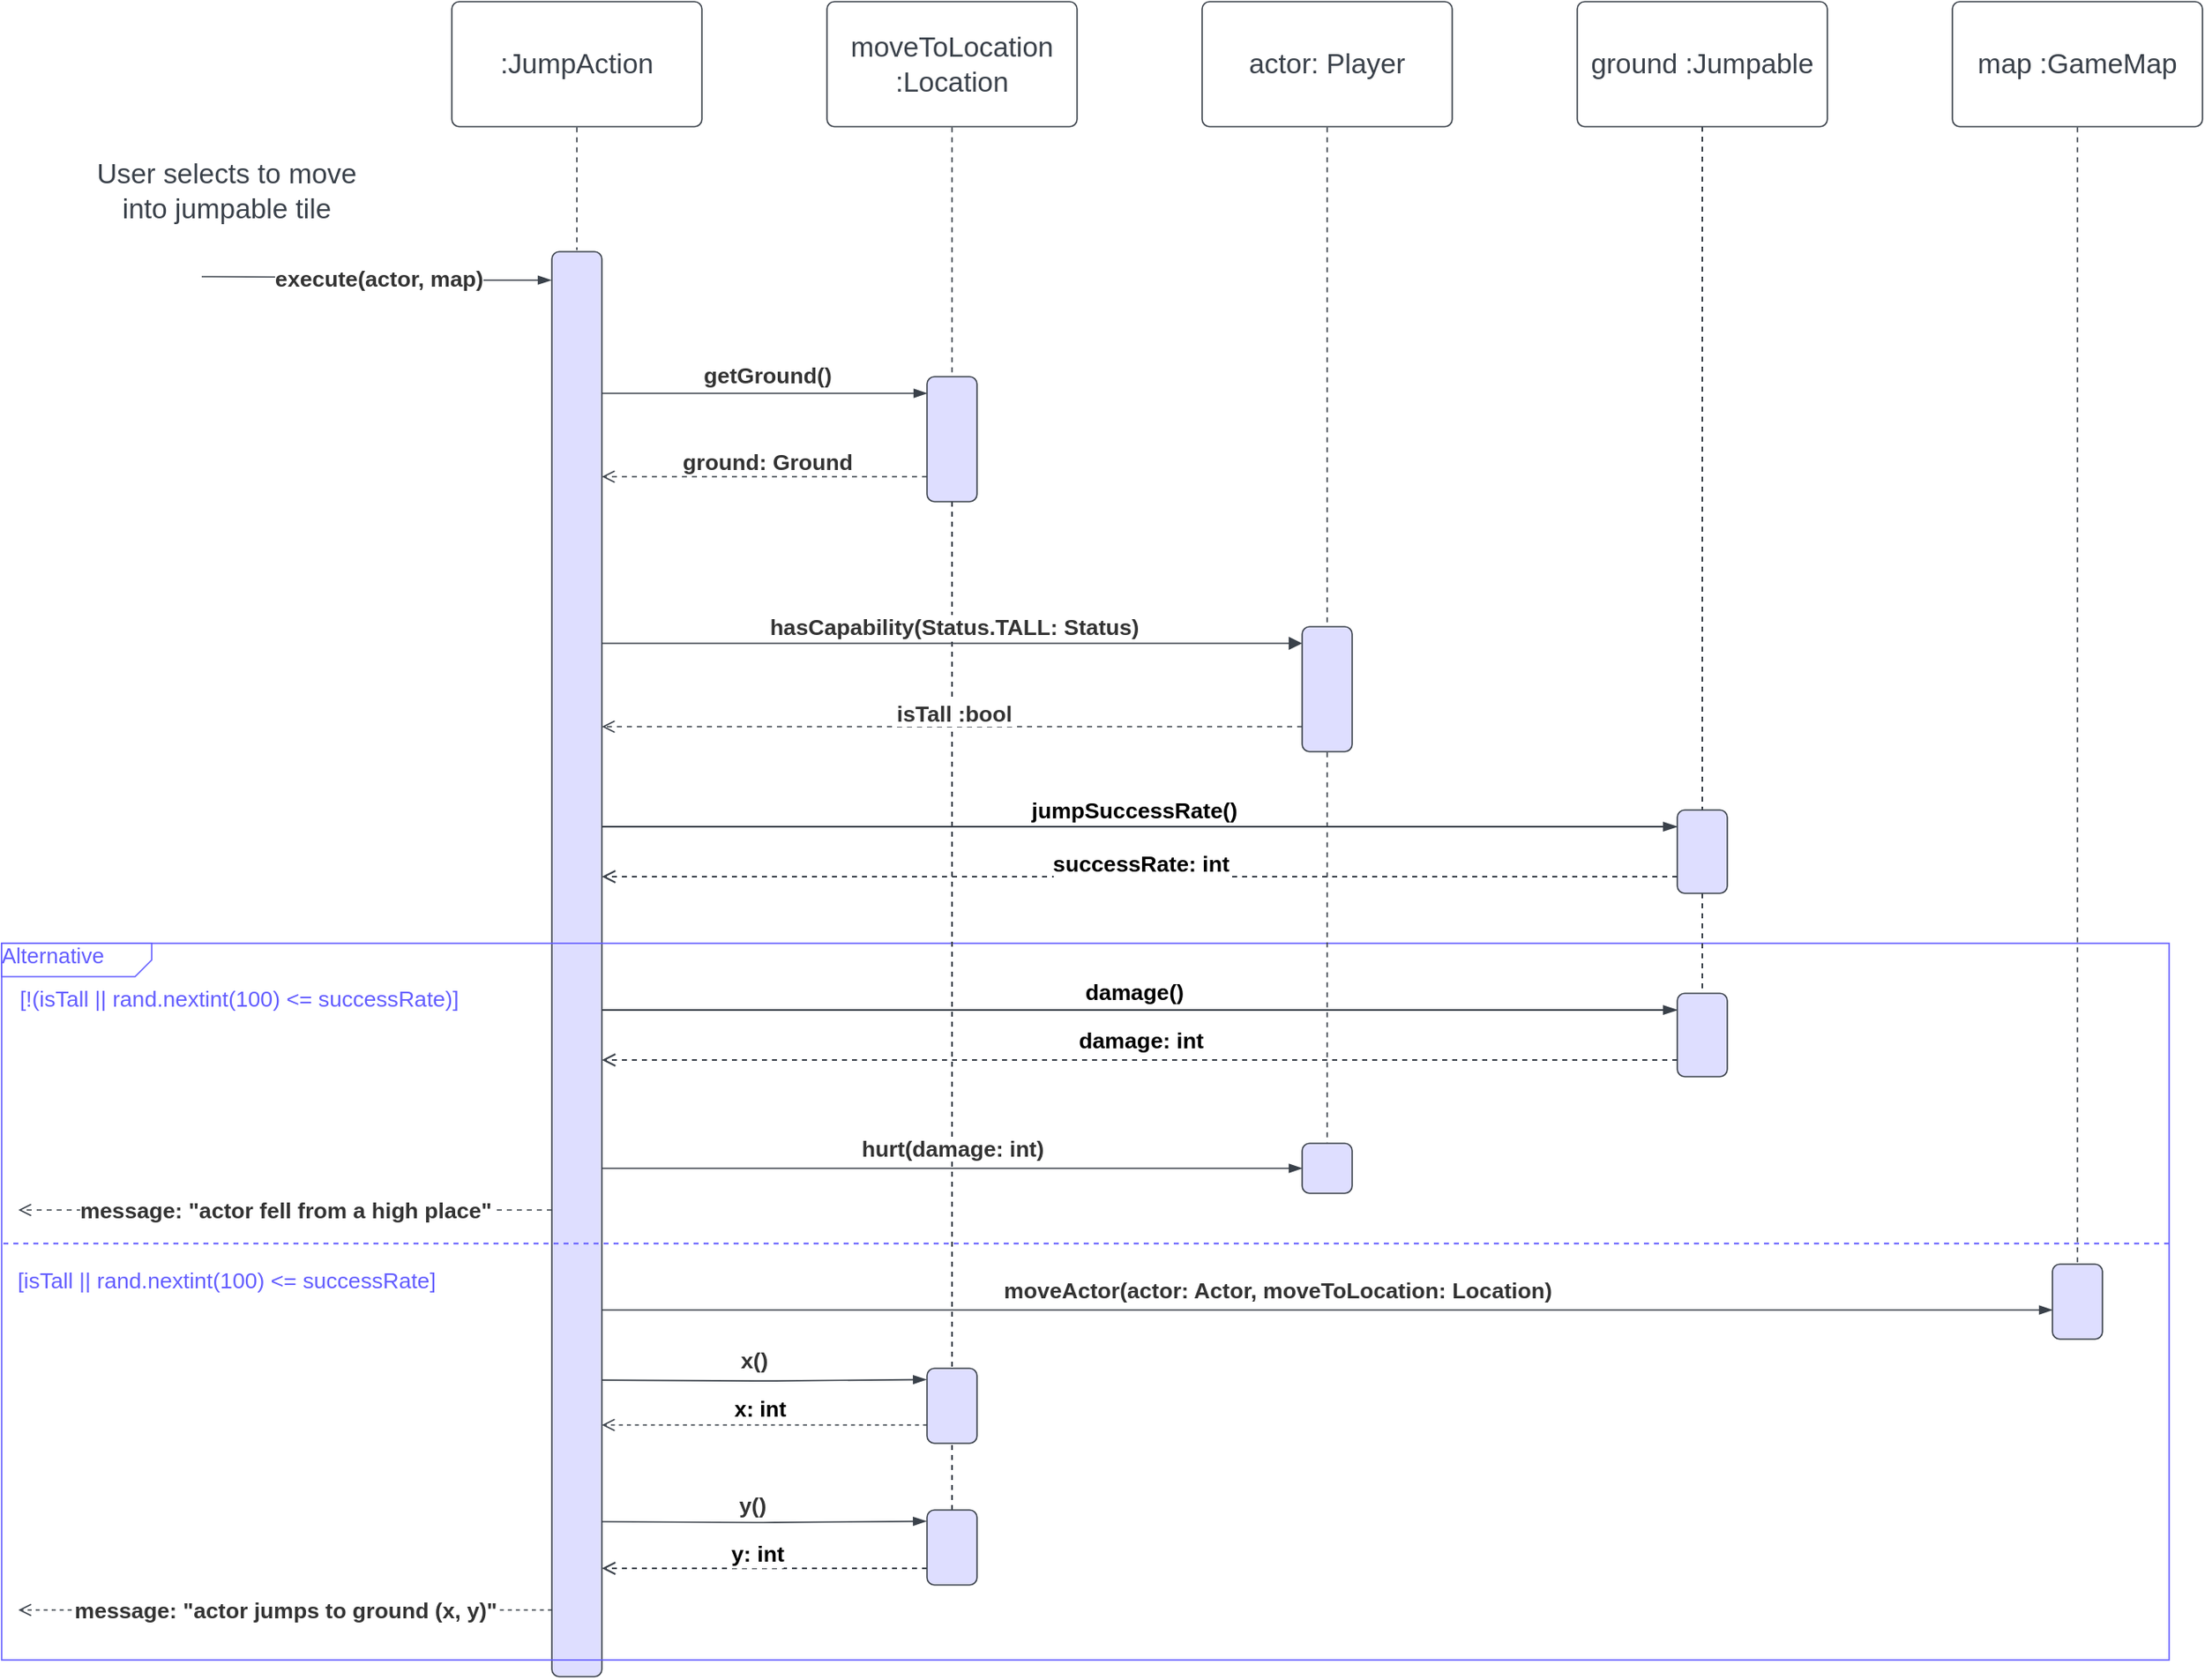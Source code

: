 <mxfile version="17.2.4" type="device" pages="2"><diagram id="eCuwdQZWgBB47jm1Pal0" name="JumpAction.execute()"><mxGraphModel dx="868" dy="545" grid="0" gridSize="10" guides="0" tooltips="1" connect="1" arrows="1" fold="1" page="1" pageScale="1" pageWidth="850" pageHeight="1100" math="0" shadow="0"><root><mxCell id="0"/><mxCell id="1" parent="0"/><UserObject label="" lucidchartObjectId="tww7Gz8WqW2r" id="OYLOkh2zyU5c3hfSyLxo-2"><mxCell style="html=1;overflow=block;blockSpacing=1;whiteSpace=wrap;fontSize=13;spacing=3.8;strokeColor=#3a414a;strokeOpacity=100;fillOpacity=100;rounded=1;absoluteArcSize=1;arcSize=9;fillColor=#dedeff;strokeWidth=0.8;" parent="1" vertex="1"><mxGeometry x="360" y="225" width="30" height="855" as="geometry"/></mxCell></UserObject><mxCell id="OYLOkh2zyU5c3hfSyLxo-22" value="&lt;font color=&quot;#635dff&quot;&gt;Alternative&lt;/font&gt;" style="html=1;blockSpacing=1;whiteSpace=wrap;shape=mxgraph.sysml.package2;xSize=90;overflow=fill;fontSize=13;spacing=0;strokeColor=#635dff;strokeOpacity=100;rounded=1;absoluteArcSize=1;arcSize=9;strokeWidth=0.8;container=1;pointerEvents=0;collapsible=0;recursiveResize=0;align=left;" parent="1" vertex="1"><mxGeometry x="30" y="640" width="1300" height="430" as="geometry"/></mxCell><UserObject label="[!(isTall || rand.nextint(100) &amp;lt;= successRate)]" lucidchartObjectId="kMK7q1nBMfJf" id="OYLOkh2zyU5c3hfSyLxo-23"><mxCell style="html=1;overflow=block;blockSpacing=1;whiteSpace=wrap;fontSize=13.3;fontColor=#635DFF;spacing=3.8;strokeOpacity=0;fillOpacity=0;rounded=1;absoluteArcSize=1;arcSize=9;fillColor=#ffffff;strokeWidth=0.8;" parent="OYLOkh2zyU5c3hfSyLxo-22" vertex="1"><mxGeometry y="21" width="285" height="24" as="geometry"/></mxCell></UserObject><UserObject label="" lucidchartObjectId="kMK7yO0s.JOC" id="OYLOkh2zyU5c3hfSyLxo-24"><mxCell style="html=1;jettySize=18;whiteSpace=wrap;fontSize=13;strokeColor=#3a414a;strokeOpacity=100;dashed=1;fixDash=1;strokeWidth=0.8;rounded=1;arcSize=12;edgeStyle=orthogonalEdgeStyle;startArrow=none;endArrow=open;" parent="OYLOkh2zyU5c3hfSyLxo-22" source="OYLOkh2zyU5c3hfSyLxo-2" edge="1"><mxGeometry width="100" height="100" relative="1" as="geometry"><Array as="points"><mxPoint x="10" y="160"/></Array><mxPoint x="330" y="110" as="sourcePoint"/><mxPoint x="10" y="160" as="targetPoint"/></mxGeometry></mxCell></UserObject><mxCell id="OYLOkh2zyU5c3hfSyLxo-25" value="message: &quot;actor fell from a high place&quot;" style="text;html=1;resizable=0;labelBackgroundColor=default;align=center;verticalAlign=middle;fontStyle=1;fontColor=#333333;fontSize=13.3;" parent="OYLOkh2zyU5c3hfSyLxo-24" vertex="1"><mxGeometry relative="1" as="geometry"><mxPoint as="offset"/></mxGeometry></mxCell><UserObject label="[isTall || rand.nextint(100) &amp;lt;= successRate]" lucidchartObjectId="kMK7q1nBMfJf" id="OYLOkh2zyU5c3hfSyLxo-56"><mxCell style="html=1;overflow=block;blockSpacing=1;whiteSpace=wrap;fontSize=13.3;fontColor=#635DFF;spacing=3.8;strokeOpacity=0;fillOpacity=0;rounded=1;absoluteArcSize=1;arcSize=9;fillColor=#ffffff;strokeWidth=0.8;" parent="OYLOkh2zyU5c3hfSyLxo-22" vertex="1"><mxGeometry y="190" width="270" height="24" as="geometry"/></mxCell></UserObject><UserObject label="" lucidchartObjectId="t5K7MSoaKPUH" id="OYLOkh2zyU5c3hfSyLxo-29"><mxCell style="html=1;overflow=block;blockSpacing=1;whiteSpace=wrap;fontSize=13;spacing=3.8;strokeColor=#3a414a;strokeOpacity=100;fillOpacity=100;rounded=1;absoluteArcSize=1;arcSize=9;fillColor=#dedeff;strokeWidth=0.8;" parent="OYLOkh2zyU5c3hfSyLxo-22" vertex="1"><mxGeometry x="780" y="120" width="30" height="30" as="geometry"/></mxCell></UserObject><mxCell id="OYLOkh2zyU5c3hfSyLxo-65" style="edgeStyle=orthogonalEdgeStyle;rounded=0;orthogonalLoop=1;jettySize=auto;html=1;endArrow=blockThin;endFill=1;strokeColor=#3A414A;" parent="OYLOkh2zyU5c3hfSyLxo-22" target="OYLOkh2zyU5c3hfSyLxo-68" edge="1"><mxGeometry relative="1" as="geometry"><mxPoint x="360" y="40" as="sourcePoint"/><mxPoint x="920" y="60" as="targetPoint"/><Array as="points"><mxPoint x="840" y="40"/><mxPoint x="840" y="40"/></Array></mxGeometry></mxCell><mxCell id="OYLOkh2zyU5c3hfSyLxo-66" value="damage()" style="edgeLabel;html=1;align=center;verticalAlign=middle;resizable=0;points=[];fontSize=13.3;fontStyle=1" parent="OYLOkh2zyU5c3hfSyLxo-65" vertex="1" connectable="0"><mxGeometry x="-0.076" y="1" relative="1" as="geometry"><mxPoint x="21" y="-10" as="offset"/></mxGeometry></mxCell><mxCell id="OYLOkh2zyU5c3hfSyLxo-67" value="&lt;b&gt;&lt;font style=&quot;font-size: 13.33px&quot;&gt;damage: int&lt;/font&gt;&lt;/b&gt;" style="edgeStyle=orthogonalEdgeStyle;rounded=0;orthogonalLoop=1;jettySize=auto;html=1;fontSize=13.3;endArrow=open;endFill=0;strokeColor=#3A414A;dashed=1;" parent="OYLOkh2zyU5c3hfSyLxo-22" source="OYLOkh2zyU5c3hfSyLxo-68" edge="1"><mxGeometry x="0.002" y="-12" relative="1" as="geometry"><mxPoint x="360" y="70" as="targetPoint"/><Array as="points"><mxPoint x="530" y="70"/><mxPoint x="530" y="70"/></Array><mxPoint x="1" as="offset"/></mxGeometry></mxCell><UserObject label="" lucidchartObjectId="mbK76THo4c5L" id="OYLOkh2zyU5c3hfSyLxo-68"><mxCell style="html=1;overflow=block;blockSpacing=1;whiteSpace=wrap;fontSize=13;spacing=3.8;strokeColor=#3a414a;strokeOpacity=100;fillOpacity=100;rounded=1;absoluteArcSize=1;arcSize=9;fillColor=#dedeff;strokeWidth=0.8;" parent="OYLOkh2zyU5c3hfSyLxo-22" vertex="1"><mxGeometry x="1005" y="30" width="30" height="50" as="geometry"/></mxCell></UserObject><UserObject label=":JumpAction" lucidchartObjectId="Svw7qQpjw48V" id="OYLOkh2zyU5c3hfSyLxo-1"><mxCell style="html=1;overflow=block;blockSpacing=1;whiteSpace=wrap;fontSize=16.7;fontColor=#3a414a;spacing=3.8;strokeColor=#3a414a;strokeOpacity=100;rounded=1;absoluteArcSize=1;arcSize=9;strokeWidth=0.8;" parent="1" vertex="1"><mxGeometry x="300" y="75" width="150" height="75" as="geometry"/></mxCell></UserObject><mxCell id="OYLOkh2zyU5c3hfSyLxo-59" style="edgeStyle=orthogonalEdgeStyle;rounded=0;orthogonalLoop=1;jettySize=auto;html=1;endArrow=blockThin;endFill=1;strokeColor=#3A414A;" parent="1" source="OYLOkh2zyU5c3hfSyLxo-2" target="OYLOkh2zyU5c3hfSyLxo-58" edge="1"><mxGeometry relative="1" as="geometry"><mxPoint x="410" y="598" as="sourcePoint"/><mxPoint x="950" y="590" as="targetPoint"/><Array as="points"><mxPoint x="870" y="570"/><mxPoint x="870" y="570"/></Array></mxGeometry></mxCell><mxCell id="OYLOkh2zyU5c3hfSyLxo-60" value="jumpSuccessRate()" style="edgeLabel;html=1;align=center;verticalAlign=middle;resizable=0;points=[];fontSize=13.3;fontStyle=1" parent="OYLOkh2zyU5c3hfSyLxo-59" vertex="1" connectable="0"><mxGeometry x="-0.076" y="1" relative="1" as="geometry"><mxPoint x="21" y="-9" as="offset"/></mxGeometry></mxCell><UserObject label="" lucidchartObjectId="qxw7w_tj84XR" id="OYLOkh2zyU5c3hfSyLxo-3"><mxCell style="html=1;jettySize=18;whiteSpace=wrap;fontSize=13;strokeColor=#3a414a;strokeOpacity=100;dashed=1;fixDash=1;strokeWidth=0.8;rounded=1;arcSize=12;edgeStyle=orthogonalEdgeStyle;startArrow=none;endArrow=none;exitX=0.5;exitY=1.005;exitPerimeter=0;entryX=0.5;entryY=-0.001;entryPerimeter=0;" parent="1" source="OYLOkh2zyU5c3hfSyLxo-1" target="OYLOkh2zyU5c3hfSyLxo-2" edge="1"><mxGeometry width="100" height="100" relative="1" as="geometry"><Array as="points"/></mxGeometry></mxCell></UserObject><UserObject label="" lucidchartObjectId="MEw707E41Mtd" id="OYLOkh2zyU5c3hfSyLxo-4"><mxCell style="html=1;jettySize=18;whiteSpace=wrap;fontSize=13;strokeColor=#3a414a;strokeOpacity=100;strokeWidth=0.8;rounded=1;arcSize=12;edgeStyle=orthogonalEdgeStyle;startArrow=none;endArrow=blockThin;entryX=-0.012;entryY=0.02;entryPerimeter=0;endFill=1;" parent="1" target="OYLOkh2zyU5c3hfSyLxo-2" edge="1"><mxGeometry width="100" height="100" relative="1" as="geometry"><Array as="points"/><mxPoint x="150" y="240" as="sourcePoint"/></mxGeometry></mxCell></UserObject><mxCell id="OYLOkh2zyU5c3hfSyLxo-5" value="execute(actor, map)" style="text;html=1;resizable=0;labelBackgroundColor=default;align=center;verticalAlign=middle;fontStyle=1;fontColor=#333333;fontSize=13.3;" parent="OYLOkh2zyU5c3hfSyLxo-4" vertex="1"><mxGeometry relative="1" as="geometry"><mxPoint as="offset"/></mxGeometry></mxCell><UserObject label="actor: Player" lucidchartObjectId="sAx7ZAOeQBNO" id="OYLOkh2zyU5c3hfSyLxo-6"><mxCell style="html=1;overflow=block;blockSpacing=1;whiteSpace=wrap;fontSize=16.7;fontColor=#3a414a;spacing=3.8;strokeColor=#3a414a;strokeOpacity=100;rounded=1;absoluteArcSize=1;arcSize=9;strokeWidth=0.8;" parent="1" vertex="1"><mxGeometry x="750" y="75" width="150" height="75" as="geometry"/></mxCell></UserObject><UserObject label="User selects to move into jumpable tile" lucidchartObjectId="kMA7innCjvuW" id="OYLOkh2zyU5c3hfSyLxo-7"><mxCell style="html=1;overflow=block;blockSpacing=1;whiteSpace=wrap;fontSize=16.7;fontColor=#3a414a;spacing=3.8;strokeOpacity=0;fillOpacity=0;rounded=1;absoluteArcSize=1;arcSize=9;fillColor=#ffffff;strokeWidth=0.8;" parent="1" vertex="1"><mxGeometry x="75" y="165" width="180" height="48" as="geometry"/></mxCell></UserObject><UserObject label="" lucidchartObjectId="3kB7PfBuOtq0" id="OYLOkh2zyU5c3hfSyLxo-8"><mxCell style="html=1;jettySize=18;whiteSpace=wrap;fontSize=13;strokeColor=#3a414a;strokeOpacity=100;strokeWidth=0.8;rounded=1;arcSize=12;edgeStyle=orthogonalEdgeStyle;startArrow=none;endArrow=blockThin;endFill=1;" parent="1" target="OYLOkh2zyU5c3hfSyLxo-33" edge="1"><mxGeometry width="100" height="100" relative="1" as="geometry"><Array as="points"><mxPoint x="880" y="860"/><mxPoint x="880" y="860"/></Array><mxPoint x="390" y="860" as="sourcePoint"/></mxGeometry></mxCell></UserObject><mxCell id="OYLOkh2zyU5c3hfSyLxo-9" value="moveActor(actor: Actor, moveToLocation: Location)" style="text;html=1;resizable=0;labelBackgroundColor=default;align=center;verticalAlign=middle;fontStyle=1;fontColor=#333333;fontSize=13.3;" parent="OYLOkh2zyU5c3hfSyLxo-8" vertex="1"><mxGeometry x="-0.074" relative="1" as="geometry"><mxPoint x="2" y="-12" as="offset"/></mxGeometry></mxCell><UserObject label="map :GameMap" lucidchartObjectId="7kB7Q4fB985i" id="OYLOkh2zyU5c3hfSyLxo-10"><mxCell style="html=1;overflow=block;blockSpacing=1;whiteSpace=wrap;fontSize=16.7;fontColor=#3a414a;spacing=3.8;strokeColor=#3a414a;strokeOpacity=100;rounded=1;absoluteArcSize=1;arcSize=9;strokeWidth=0.8;" parent="1" vertex="1"><mxGeometry x="1200" y="75" width="150" height="75" as="geometry"/></mxCell></UserObject><UserObject label="moveToLocation :Location" lucidchartObjectId="2SJ7aVNgOCHd" id="OYLOkh2zyU5c3hfSyLxo-11"><mxCell style="html=1;overflow=block;blockSpacing=1;whiteSpace=wrap;fontSize=16.7;fontColor=#3a414a;spacing=3.8;strokeColor=#3a414a;strokeOpacity=100;rounded=1;absoluteArcSize=1;arcSize=9;strokeWidth=0.8;" parent="1" vertex="1"><mxGeometry x="525" y="75" width="150" height="75" as="geometry"/></mxCell></UserObject><mxCell id="OYLOkh2zyU5c3hfSyLxo-49" style="edgeStyle=orthogonalEdgeStyle;rounded=0;orthogonalLoop=1;jettySize=auto;html=1;dashed=1;endArrow=none;endFill=0;strokeColor=#3A414A;" parent="1" source="OYLOkh2zyU5c3hfSyLxo-12" target="OYLOkh2zyU5c3hfSyLxo-37" edge="1"><mxGeometry relative="1" as="geometry"/></mxCell><UserObject label="" lucidchartObjectId="N-J7uTlM8Tz7" id="OYLOkh2zyU5c3hfSyLxo-12"><mxCell style="html=1;overflow=block;blockSpacing=1;whiteSpace=wrap;fontSize=13;spacing=3.8;strokeColor=#3a414a;strokeOpacity=100;fillOpacity=100;rounded=1;absoluteArcSize=1;arcSize=9;fillColor=#dedeff;strokeWidth=0.8;" parent="1" vertex="1"><mxGeometry x="585" y="300" width="30" height="75" as="geometry"/></mxCell></UserObject><UserObject label="" lucidchartObjectId="9-J7VK6HbHyg" id="OYLOkh2zyU5c3hfSyLxo-13"><mxCell style="html=1;jettySize=18;whiteSpace=wrap;fontSize=13;strokeColor=#3a414a;strokeOpacity=100;strokeWidth=0.8;rounded=1;arcSize=12;edgeStyle=orthogonalEdgeStyle;startArrow=none;endArrow=blockThin;endFill=1;" parent="1" source="OYLOkh2zyU5c3hfSyLxo-2" target="OYLOkh2zyU5c3hfSyLxo-12" edge="1"><mxGeometry width="100" height="100" relative="1" as="geometry"><Array as="points"><mxPoint x="490" y="310"/><mxPoint x="490" y="310"/></Array><mxPoint x="375" y="320" as="sourcePoint"/></mxGeometry></mxCell></UserObject><mxCell id="OYLOkh2zyU5c3hfSyLxo-14" value="getGround()" style="text;html=1;resizable=0;labelBackgroundColor=default;align=center;verticalAlign=middle;fontStyle=1;fontColor=#333333;fontSize=13.3;" parent="OYLOkh2zyU5c3hfSyLxo-13" vertex="1"><mxGeometry relative="1" as="geometry"><mxPoint x="1" y="-11" as="offset"/></mxGeometry></mxCell><UserObject label="" lucidchartObjectId="Q.J75j_5nky4" id="OYLOkh2zyU5c3hfSyLxo-15"><mxCell style="html=1;jettySize=18;whiteSpace=wrap;fontSize=13;strokeColor=#3a414a;strokeOpacity=100;dashed=1;fixDash=1;strokeWidth=0.8;rounded=1;arcSize=12;edgeStyle=orthogonalEdgeStyle;startArrow=none;endArrow=open;endFill=0;" parent="1" source="OYLOkh2zyU5c3hfSyLxo-12" target="OYLOkh2zyU5c3hfSyLxo-2" edge="1"><mxGeometry width="100" height="100" relative="1" as="geometry"><Array as="points"><mxPoint x="430" y="360"/><mxPoint x="430" y="360"/></Array></mxGeometry></mxCell></UserObject><mxCell id="OYLOkh2zyU5c3hfSyLxo-16" value="ground: Ground" style="text;html=1;resizable=0;labelBackgroundColor=default;align=center;verticalAlign=middle;fontStyle=1;fontColor=#333333;fontSize=13.3;" parent="OYLOkh2zyU5c3hfSyLxo-15" vertex="1"><mxGeometry relative="1" as="geometry"><mxPoint x="1" y="-9" as="offset"/></mxGeometry></mxCell><UserObject label="" lucidchartObjectId="v~J7exNMI2mN" id="OYLOkh2zyU5c3hfSyLxo-17"><mxCell style="html=1;jettySize=18;whiteSpace=wrap;fontSize=13;strokeColor=#3a414a;strokeOpacity=100;dashed=1;fixDash=1;strokeWidth=0.8;rounded=1;arcSize=12;edgeStyle=orthogonalEdgeStyle;startArrow=none;endArrow=none;exitX=0.5;exitY=1.005;exitPerimeter=0;entryX=0.5;entryY=-0.005;entryPerimeter=0;" parent="1" source="OYLOkh2zyU5c3hfSyLxo-11" target="OYLOkh2zyU5c3hfSyLxo-12" edge="1"><mxGeometry width="100" height="100" relative="1" as="geometry"><Array as="points"/></mxGeometry></mxCell></UserObject><mxCell id="OYLOkh2zyU5c3hfSyLxo-57" style="edgeStyle=orthogonalEdgeStyle;rounded=0;orthogonalLoop=1;jettySize=auto;html=1;dashed=1;endArrow=none;endFill=0;strokeColor=#3A414A;" parent="1" source="OYLOkh2zyU5c3hfSyLxo-18" target="OYLOkh2zyU5c3hfSyLxo-58" edge="1"><mxGeometry relative="1" as="geometry"><mxPoint x="1050" y="520" as="targetPoint"/></mxGeometry></mxCell><UserObject label="ground :Jumpable" lucidchartObjectId="8aK781-DjpZf" id="OYLOkh2zyU5c3hfSyLxo-18"><mxCell style="html=1;overflow=block;blockSpacing=1;whiteSpace=wrap;fontSize=16.7;fontColor=#3a414a;spacing=3.8;strokeColor=#3a414a;strokeOpacity=100;rounded=1;absoluteArcSize=1;arcSize=9;strokeWidth=0.8;" parent="1" vertex="1"><mxGeometry x="975" y="75" width="150" height="75" as="geometry"/></mxCell></UserObject><UserObject label="" lucidchartObjectId="mbK76THo4c5L" id="OYLOkh2zyU5c3hfSyLxo-19"><mxCell style="html=1;overflow=block;blockSpacing=1;whiteSpace=wrap;fontSize=13;spacing=3.8;strokeColor=#3a414a;strokeOpacity=100;fillOpacity=100;rounded=1;absoluteArcSize=1;arcSize=9;fillColor=#dedeff;strokeWidth=0.8;" parent="1" vertex="1"><mxGeometry x="810" y="450" width="30" height="75" as="geometry"/></mxCell></UserObject><UserObject label="" lucidchartObjectId="2gK7JzHrzOsB" id="OYLOkh2zyU5c3hfSyLxo-20"><mxCell style="html=1;jettySize=18;whiteSpace=wrap;fontSize=13;strokeColor=#3a414a;strokeOpacity=100;strokeWidth=0.8;rounded=1;arcSize=12;edgeStyle=orthogonalEdgeStyle;startArrow=none;endArrow=block;endFill=1;" parent="1" source="OYLOkh2zyU5c3hfSyLxo-2" target="OYLOkh2zyU5c3hfSyLxo-19" edge="1"><mxGeometry width="100" height="100" relative="1" as="geometry"><Array as="points"><mxPoint x="490" y="460"/><mxPoint x="490" y="460"/></Array></mxGeometry></mxCell></UserObject><mxCell id="OYLOkh2zyU5c3hfSyLxo-21" value="hasCapability(Status.TALL: Status)" style="text;html=1;resizable=0;labelBackgroundColor=default;align=center;verticalAlign=middle;fontStyle=1;fontColor=#333333;fontSize=13.3;" parent="OYLOkh2zyU5c3hfSyLxo-20" vertex="1"><mxGeometry relative="1" as="geometry"><mxPoint x="1" y="-10" as="offset"/></mxGeometry></mxCell><UserObject label="" lucidchartObjectId="kYK7fHfaY4vX" id="OYLOkh2zyU5c3hfSyLxo-26"><mxCell style="html=1;jettySize=18;whiteSpace=wrap;fontSize=13;strokeColor=#3a414a;strokeOpacity=100;dashed=1;fixDash=1;strokeWidth=0.8;rounded=1;arcSize=12;edgeStyle=orthogonalEdgeStyle;startArrow=none;endArrow=open;endFill=0;" parent="1" source="OYLOkh2zyU5c3hfSyLxo-19" target="OYLOkh2zyU5c3hfSyLxo-2" edge="1"><mxGeometry width="100" height="100" relative="1" as="geometry"><Array as="points"><mxPoint x="500" y="510"/><mxPoint x="500" y="510"/></Array><mxPoint x="790" y="519" as="sourcePoint"/></mxGeometry></mxCell></UserObject><mxCell id="OYLOkh2zyU5c3hfSyLxo-27" value="isTall :bool" style="text;html=1;resizable=0;labelBackgroundColor=default;align=center;verticalAlign=middle;fontStyle=1;fontColor=#333333;fontSize=13.3;" parent="OYLOkh2zyU5c3hfSyLxo-26" vertex="1"><mxGeometry relative="1" as="geometry"><mxPoint x="1" y="-8" as="offset"/></mxGeometry></mxCell><UserObject label="" lucidchartObjectId="N0K7Qci609-H" id="OYLOkh2zyU5c3hfSyLxo-28"><mxCell style="html=1;jettySize=18;whiteSpace=wrap;fontSize=13;strokeColor=#3a414a;strokeOpacity=100;dashed=1;fixDash=1;strokeWidth=0.8;rounded=1;arcSize=12;edgeStyle=orthogonalEdgeStyle;startArrow=none;endArrow=none;exitX=0.5;exitY=1.005;exitPerimeter=0;entryX=0.5;entryY=-0.005;entryPerimeter=0;" parent="1" source="OYLOkh2zyU5c3hfSyLxo-6" target="OYLOkh2zyU5c3hfSyLxo-19" edge="1"><mxGeometry width="100" height="100" relative="1" as="geometry"><Array as="points"/></mxGeometry></mxCell></UserObject><UserObject label="" lucidchartObjectId="F5K7cWxRts-W" id="OYLOkh2zyU5c3hfSyLxo-30"><mxCell style="html=1;jettySize=18;whiteSpace=wrap;fontSize=13;strokeColor=#3a414a;strokeOpacity=100;strokeWidth=0.8;rounded=1;arcSize=12;edgeStyle=orthogonalEdgeStyle;startArrow=none;endArrow=blockThin;endFill=1;" parent="1" source="OYLOkh2zyU5c3hfSyLxo-2" target="OYLOkh2zyU5c3hfSyLxo-29" edge="1"><mxGeometry width="100" height="100" relative="1" as="geometry"><Array as="points"><mxPoint x="600" y="775"/><mxPoint x="600" y="775"/></Array><mxPoint x="390" y="715" as="sourcePoint"/></mxGeometry></mxCell></UserObject><mxCell id="OYLOkh2zyU5c3hfSyLxo-31" value="hurt(damage: int)" style="text;html=1;resizable=0;labelBackgroundColor=default;align=center;verticalAlign=middle;fontStyle=1;fontColor=#333333;fontSize=13.3;" parent="OYLOkh2zyU5c3hfSyLxo-30" vertex="1"><mxGeometry relative="1" as="geometry"><mxPoint y="-12" as="offset"/></mxGeometry></mxCell><UserObject label="" lucidchartObjectId="PdL7UGYvEF-M" id="OYLOkh2zyU5c3hfSyLxo-32"><mxCell style="html=1;jettySize=18;whiteSpace=wrap;fontSize=13;strokeColor=#3a414a;strokeOpacity=100;dashed=1;fixDash=1;strokeWidth=0.8;rounded=1;arcSize=12;edgeStyle=orthogonalEdgeStyle;startArrow=none;endArrow=none;exitX=0.5;exitY=1.005;exitPerimeter=0;entryX=0.5;entryY=-0.012;entryPerimeter=0;" parent="1" source="OYLOkh2zyU5c3hfSyLxo-19" target="OYLOkh2zyU5c3hfSyLxo-29" edge="1"><mxGeometry width="100" height="100" relative="1" as="geometry"><Array as="points"/></mxGeometry></mxCell></UserObject><UserObject label="" lucidchartObjectId="5dL7VNfCxY7D" id="OYLOkh2zyU5c3hfSyLxo-33"><mxCell style="html=1;overflow=block;blockSpacing=1;whiteSpace=wrap;fontSize=13;spacing=3.8;strokeColor=#3a414a;strokeOpacity=100;fillOpacity=100;rounded=1;absoluteArcSize=1;arcSize=9;fillColor=#dedeff;strokeWidth=0.8;" parent="1" vertex="1"><mxGeometry x="1260" y="832.5" width="30" height="45" as="geometry"/></mxCell></UserObject><UserObject label="" lucidchartObjectId="~dL747Tiu413" id="OYLOkh2zyU5c3hfSyLxo-34"><mxCell style="html=1;jettySize=18;whiteSpace=wrap;fontSize=13;strokeColor=#3a414a;strokeOpacity=100;dashed=1;fixDash=1;strokeWidth=0.8;rounded=1;arcSize=12;edgeStyle=orthogonalEdgeStyle;startArrow=none;endArrow=none;exitX=0.5;exitY=1.005;exitPerimeter=0;entryX=0.5;entryY=-0.008;entryPerimeter=0;" parent="1" source="OYLOkh2zyU5c3hfSyLxo-10" target="OYLOkh2zyU5c3hfSyLxo-33" edge="1"><mxGeometry width="100" height="100" relative="1" as="geometry"><Array as="points"/></mxGeometry></mxCell></UserObject><UserObject label="" lucidchartObjectId="YlL74.AOj8z." id="OYLOkh2zyU5c3hfSyLxo-35"><mxCell style="html=1;jettySize=18;whiteSpace=wrap;fontSize=13;strokeColor=#3a414a;strokeOpacity=100;strokeWidth=0.8;rounded=1;arcSize=12;edgeStyle=orthogonalEdgeStyle;startArrow=none;endArrow=open;dashed=1;" parent="1" edge="1"><mxGeometry width="100" height="100" relative="1" as="geometry"><Array as="points"><mxPoint x="260" y="1040"/><mxPoint x="260" y="1040"/></Array><mxPoint x="40" y="1040" as="targetPoint"/><mxPoint x="360" y="1040" as="sourcePoint"/></mxGeometry></mxCell></UserObject><mxCell id="OYLOkh2zyU5c3hfSyLxo-36" value="message: &quot;actor jumps to ground (x, y)&quot;" style="text;html=1;resizable=0;labelBackgroundColor=default;align=center;verticalAlign=middle;fontStyle=1;fontColor=#333333;fontSize=13.3;" parent="OYLOkh2zyU5c3hfSyLxo-35" vertex="1"><mxGeometry x="0.334" relative="1" as="geometry"><mxPoint x="53" as="offset"/></mxGeometry></mxCell><UserObject label="" lucidchartObjectId="AoL7WaC5kC4R" id="OYLOkh2zyU5c3hfSyLxo-37"><mxCell style="html=1;overflow=block;blockSpacing=1;whiteSpace=wrap;fontSize=13;spacing=3.8;strokeColor=#3a414a;strokeOpacity=100;fillOpacity=100;rounded=1;absoluteArcSize=1;arcSize=9;fillColor=#dedeff;strokeWidth=0.8;" parent="1" vertex="1"><mxGeometry x="585" y="895" width="30" height="45" as="geometry"/></mxCell></UserObject><UserObject label="" lucidchartObjectId="QoL78~Avq-1Y" id="OYLOkh2zyU5c3hfSyLxo-38"><mxCell style="html=1;jettySize=18;whiteSpace=wrap;fontSize=13;strokeColor=#3A414A;strokeOpacity=100;strokeWidth=0.8;rounded=1;arcSize=12;edgeStyle=orthogonalEdgeStyle;startArrow=none;endArrow=blockThin;endFill=1;exitX=1.013;exitY=0.928;exitPerimeter=0;entryX=-0.012;entryY=0.15;entryPerimeter=0;" parent="1" target="OYLOkh2zyU5c3hfSyLxo-37" edge="1"><mxGeometry width="100" height="100" relative="1" as="geometry"><Array as="points"/><mxPoint x="390.0" y="902.08" as="sourcePoint"/></mxGeometry></mxCell></UserObject><mxCell id="OYLOkh2zyU5c3hfSyLxo-39" value="x()" style="text;html=1;resizable=0;labelBackgroundColor=default;align=center;verticalAlign=middle;fontStyle=1;fontColor=#333333;fontSize=13.3;" parent="OYLOkh2zyU5c3hfSyLxo-38" vertex="1"><mxGeometry x="-0.114" relative="1" as="geometry"><mxPoint x="4" y="-13" as="offset"/></mxGeometry></mxCell><UserObject label="x: int" lucidchartObjectId="6oL7ldqmmjbZ" id="OYLOkh2zyU5c3hfSyLxo-40"><mxCell style="html=1;jettySize=18;whiteSpace=wrap;fontSize=13;strokeColor=#3a414a;strokeOpacity=100;strokeWidth=0.8;rounded=1;arcSize=12;edgeStyle=orthogonalEdgeStyle;startArrow=none;endArrow=open;endFill=0;dashed=1;fontStyle=1" parent="1" source="OYLOkh2zyU5c3hfSyLxo-37" target="OYLOkh2zyU5c3hfSyLxo-2" edge="1"><mxGeometry x="0.032" y="-10" width="100" height="100" relative="1" as="geometry"><Array as="points"><mxPoint x="487" y="929"/><mxPoint x="487" y="929"/></Array><mxPoint x="390.0" y="917.515" as="targetPoint"/><mxPoint as="offset"/></mxGeometry></mxCell></UserObject><mxCell id="OYLOkh2zyU5c3hfSyLxo-46" value="y: int" style="edgeStyle=orthogonalEdgeStyle;rounded=0;orthogonalLoop=1;jettySize=auto;html=1;dashed=1;endArrow=open;endFill=0;strokeColor=#3A414A;fontStyle=1;fontSize=13.33;" parent="1" source="OYLOkh2zyU5c3hfSyLxo-41" edge="1"><mxGeometry x="0.046" y="-9" relative="1" as="geometry"><mxPoint x="390" y="1015" as="targetPoint"/><Array as="points"><mxPoint x="490" y="1015"/><mxPoint x="490" y="1015"/></Array><mxPoint as="offset"/></mxGeometry></mxCell><mxCell id="OYLOkh2zyU5c3hfSyLxo-52" style="edgeStyle=orthogonalEdgeStyle;rounded=0;orthogonalLoop=1;jettySize=auto;html=1;dashed=1;endArrow=none;endFill=0;strokeColor=#3A414A;" parent="1" source="OYLOkh2zyU5c3hfSyLxo-41" target="OYLOkh2zyU5c3hfSyLxo-37" edge="1"><mxGeometry relative="1" as="geometry"/></mxCell><UserObject label="" lucidchartObjectId="_oL7Dq7EvGQc" id="OYLOkh2zyU5c3hfSyLxo-41"><mxCell style="html=1;overflow=block;blockSpacing=1;whiteSpace=wrap;fontSize=13;spacing=3.8;strokeColor=#3a414a;strokeOpacity=100;fillOpacity=100;rounded=1;absoluteArcSize=1;arcSize=9;fillColor=#dedeff;strokeWidth=0.8;" parent="1" vertex="1"><mxGeometry x="585" y="980" width="30" height="45" as="geometry"/></mxCell></UserObject><UserObject label="" lucidchartObjectId="_oL7CmogcWcI" id="OYLOkh2zyU5c3hfSyLxo-42"><mxCell style="html=1;jettySize=18;whiteSpace=wrap;fontSize=13;strokeColor=#3a414a;strokeOpacity=100;strokeWidth=0.8;rounded=1;arcSize=12;edgeStyle=orthogonalEdgeStyle;startArrow=none;endArrow=blockThin;endFill=1;entryX=-0.012;entryY=0.15;entryPerimeter=0;" parent="1" target="OYLOkh2zyU5c3hfSyLxo-41" edge="1"><mxGeometry width="100" height="100" relative="1" as="geometry"><Array as="points"/><mxPoint x="390" y="987" as="sourcePoint"/></mxGeometry></mxCell></UserObject><mxCell id="OYLOkh2zyU5c3hfSyLxo-43" value="y()" style="text;html=1;resizable=0;labelBackgroundColor=default;align=center;verticalAlign=middle;fontStyle=1;fontColor=#333333;fontSize=13.3;" parent="OYLOkh2zyU5c3hfSyLxo-42" vertex="1"><mxGeometry x="-0.114" relative="1" as="geometry"><mxPoint x="3" y="-11" as="offset"/></mxGeometry></mxCell><mxCell id="OYLOkh2zyU5c3hfSyLxo-55" value="" style="endArrow=none;dashed=1;html=1;rounded=0;entryX=0;entryY=0.419;entryDx=0;entryDy=0;entryPerimeter=0;exitX=1;exitY=0.419;exitDx=0;exitDy=0;exitPerimeter=0;strokeColor=#635DFF;" parent="1" source="OYLOkh2zyU5c3hfSyLxo-22" target="OYLOkh2zyU5c3hfSyLxo-22" edge="1"><mxGeometry width="50" height="50" relative="1" as="geometry"><mxPoint x="30" y="870" as="sourcePoint"/><mxPoint x="80" y="820" as="targetPoint"/></mxGeometry></mxCell><mxCell id="OYLOkh2zyU5c3hfSyLxo-63" value="&lt;b&gt;&lt;font style=&quot;font-size: 13.33px&quot;&gt;successRate: int&lt;/font&gt;&lt;/b&gt;" style="edgeStyle=orthogonalEdgeStyle;rounded=0;orthogonalLoop=1;jettySize=auto;html=1;fontSize=13.3;endArrow=open;endFill=0;strokeColor=#3A414A;dashed=1;" parent="1" source="OYLOkh2zyU5c3hfSyLxo-58" target="OYLOkh2zyU5c3hfSyLxo-2" edge="1"><mxGeometry x="0.002" y="-8" relative="1" as="geometry"><Array as="points"><mxPoint x="560" y="600"/><mxPoint x="560" y="600"/></Array><mxPoint x="1" as="offset"/></mxGeometry></mxCell><mxCell id="OYLOkh2zyU5c3hfSyLxo-69" style="edgeStyle=orthogonalEdgeStyle;rounded=0;orthogonalLoop=1;jettySize=auto;html=1;dashed=1;fontSize=13.33;endArrow=none;endFill=0;strokeColor=#3A414A;" parent="1" source="OYLOkh2zyU5c3hfSyLxo-58" target="OYLOkh2zyU5c3hfSyLxo-68" edge="1"><mxGeometry relative="1" as="geometry"/></mxCell><UserObject label="" lucidchartObjectId="mbK76THo4c5L" id="OYLOkh2zyU5c3hfSyLxo-58"><mxCell style="html=1;overflow=block;blockSpacing=1;whiteSpace=wrap;fontSize=13;spacing=3.8;strokeColor=#3a414a;strokeOpacity=100;fillOpacity=100;rounded=1;absoluteArcSize=1;arcSize=9;fillColor=#dedeff;strokeWidth=0.8;" parent="1" vertex="1"><mxGeometry x="1035" y="560" width="30" height="50" as="geometry"/></mxCell></UserObject></root></mxGraphModel></diagram><diagram id="RL3FJOIWcASWGi3YD7R5" name="Mature.tick()"><mxGraphModel dx="1021" dy="641" grid="0" gridSize="10" guides="1" tooltips="1" connect="1" arrows="1" fold="1" page="1" pageScale="1" pageWidth="850" pageHeight="1100" math="0" shadow="0"><root><mxCell id="0"/><mxCell id="1" parent="0"/><UserObject label="" lucidchartObjectId="tww7Gz8WqW2r" id="4wdHCRqx1Bi4NrnN5S9m-4"><mxCell style="html=1;overflow=block;blockSpacing=1;whiteSpace=wrap;fontSize=13;spacing=3.8;strokeColor=#3a414a;strokeOpacity=100;fillOpacity=100;rounded=1;absoluteArcSize=1;arcSize=9;fillColor=#dedeff;strokeWidth=0.8;" parent="1" vertex="1"><mxGeometry x="360" y="225" width="30" height="2487" as="geometry"/></mxCell></UserObject><mxCell id="nholbY5XzCmhkAW5xmMB-12" value="" style="group" parent="1" vertex="1" connectable="0"><mxGeometry x="26.22" y="690" width="1197.78" height="241" as="geometry"/></mxCell><mxCell id="4wdHCRqx1Bi4NrnN5S9m-74" value="&lt;font color=&quot;#635dff&quot;&gt;opt&lt;/font&gt;" style="shape=umlFrame;whiteSpace=wrap;html=1;fontSize=13.33;strokeColor=#635DFF;width=52;height=23;" parent="nholbY5XzCmhkAW5xmMB-12" vertex="1"><mxGeometry width="1197.78" height="241" as="geometry"/></mxCell><mxCell id="4wdHCRqx1Bi4NrnN5S9m-78" value="&lt;font color=&quot;#635dff&quot;&gt;[ !actorAtLocation &amp;amp;&amp;amp; &lt;br&gt;&lt;span style=&quot;white-space: pre&quot;&gt;&#9;&lt;/span&gt;rand.nextint(100) &amp;lt;= KOOPA_SPAWN_RATE ]&lt;/font&gt;" style="text;html=1;strokeColor=none;fillColor=none;align=left;verticalAlign=middle;whiteSpace=wrap;rounded=0;fontSize=13.33;" parent="nholbY5XzCmhkAW5xmMB-12" vertex="1"><mxGeometry x="11.76" y="27" width="407.531" height="28" as="geometry"/></mxCell><UserObject label="koopa :Koopa" lucidchartObjectId="8aK781-DjpZf" id="nholbY5XzCmhkAW5xmMB-5"><mxCell style="html=1;overflow=block;blockSpacing=1;whiteSpace=wrap;fontSize=16.7;fontColor=#3a414a;spacing=3.8;strokeColor=#3a414a;strokeOpacity=100;rounded=1;absoluteArcSize=1;arcSize=9;strokeWidth=0.8;" parent="nholbY5XzCmhkAW5xmMB-12" vertex="1"><mxGeometry x="949.78" y="35" width="150" height="75" as="geometry"/></mxCell></UserObject><UserObject label="" lucidchartObjectId="mbK76THo4c5L" id="nholbY5XzCmhkAW5xmMB-8"><mxCell style="html=1;overflow=block;blockSpacing=1;whiteSpace=wrap;fontSize=13;spacing=3.8;strokeColor=#3a414a;strokeOpacity=100;fillOpacity=100;rounded=1;absoluteArcSize=1;arcSize=9;fillColor=#dedeff;strokeWidth=0.8;" parent="nholbY5XzCmhkAW5xmMB-12" vertex="1"><mxGeometry x="558.78" y="150" width="30" height="47" as="geometry"/></mxCell></UserObject><mxCell id="JHbBxRRb0H2sQzWYHCSj-56" value="" style="group" parent="1" vertex="1" connectable="0"><mxGeometry x="26" y="2405" width="1197.78" height="241" as="geometry"/></mxCell><mxCell id="JHbBxRRb0H2sQzWYHCSj-57" value="&lt;font color=&quot;#635dff&quot;&gt;opt&lt;/font&gt;" style="shape=umlFrame;whiteSpace=wrap;html=1;fontSize=13.33;strokeColor=#635DFF;width=52;height=23;" parent="JHbBxRRb0H2sQzWYHCSj-56" vertex="1"><mxGeometry width="1128" height="241" as="geometry"/></mxCell><mxCell id="JHbBxRRb0H2sQzWYHCSj-58" value="&lt;font color=&quot;#635dff&quot;&gt;[ rand.nextint(100) &amp;lt;= WITHER_RATE ]&lt;/font&gt;" style="text;html=1;strokeColor=none;fillColor=none;align=left;verticalAlign=middle;whiteSpace=wrap;rounded=0;fontSize=13.33;" parent="JHbBxRRb0H2sQzWYHCSj-56" vertex="1"><mxGeometry x="11.76" y="27" width="407.531" height="28" as="geometry"/></mxCell><UserObject label="" lucidchartObjectId="mbK76THo4c5L" id="JHbBxRRb0H2sQzWYHCSj-60"><mxCell style="html=1;overflow=block;blockSpacing=1;whiteSpace=wrap;fontSize=13;spacing=3.8;strokeColor=#3a414a;strokeOpacity=100;fillOpacity=100;rounded=1;absoluteArcSize=1;arcSize=9;fillColor=#dedeff;strokeWidth=0.8;" parent="JHbBxRRb0H2sQzWYHCSj-56" vertex="1"><mxGeometry x="558.78" y="150" width="30" height="68" as="geometry"/></mxCell></UserObject><UserObject label="dirt :Dirt" lucidchartObjectId="8aK781-DjpZf" id="JHbBxRRb0H2sQzWYHCSj-61"><mxCell style="html=1;overflow=block;blockSpacing=1;whiteSpace=wrap;fontSize=16.7;fontColor=#3a414a;spacing=3.8;strokeColor=#3a414a;strokeOpacity=100;rounded=1;absoluteArcSize=1;arcSize=9;strokeWidth=0.8;" parent="JHbBxRRb0H2sQzWYHCSj-56" vertex="1"><mxGeometry x="952" y="22" width="150" height="75" as="geometry"/></mxCell></UserObject><mxCell id="P0Ew0a6ZwCBtasC1eVtT-2" value="" style="group" parent="1" vertex="1" connectable="0"><mxGeometry x="28" y="1001" width="1600" height="1332" as="geometry"/></mxCell><mxCell id="nholbY5XzCmhkAW5xmMB-14" value="&lt;font color=&quot;#635dff&quot;&gt;opt&lt;/font&gt;" style="shape=umlFrame;whiteSpace=wrap;html=1;fontSize=13.33;strokeColor=#635DFF;width=52;height=23;" parent="P0Ew0a6ZwCBtasC1eVtT-2" vertex="1"><mxGeometry width="1600" height="1332" as="geometry"/></mxCell><mxCell id="JHbBxRRb0H2sQzWYHCSj-49" value="" style="group" parent="P0Ew0a6ZwCBtasC1eVtT-2" vertex="1" connectable="0"><mxGeometry x="22" y="842" width="1362" height="370" as="geometry"/></mxCell><mxCell id="JHbBxRRb0H2sQzWYHCSj-47" value="&lt;font color=&quot;#635dff&quot;&gt;opt&lt;/font&gt;" style="shape=umlFrame;whiteSpace=wrap;html=1;fontSize=13.33;fontColor=#3A414A;strokeColor=#635DFF;" parent="JHbBxRRb0H2sQzWYHCSj-49" vertex="1"><mxGeometry width="1362" height="370" as="geometry"/></mxCell><mxCell id="JHbBxRRb0H2sQzWYHCSj-48" value="&lt;font color=&quot;#635dff&quot;&gt;[ avaliableGrowLocations != 0 ]&lt;/font&gt;" style="text;html=1;strokeColor=none;fillColor=none;align=left;verticalAlign=middle;whiteSpace=wrap;rounded=0;fontSize=13.33;" parent="JHbBxRRb0H2sQzWYHCSj-49" vertex="1"><mxGeometry x="11" y="38" width="199" height="28" as="geometry"/></mxCell><mxCell id="P0Ew0a6ZwCBtasC1eVtT-21" value="&lt;font color=&quot;#635dff&quot;&gt;loop&lt;/font&gt;" style="shape=umlFrame;whiteSpace=wrap;html=1;fontSize=13.33;fontColor=#3A414A;strokeColor=#635DFF;" parent="P0Ew0a6ZwCBtasC1eVtT-2" vertex="1"><mxGeometry x="19" y="326" width="1389" height="358" as="geometry"/></mxCell><mxCell id="nholbY5XzCmhkAW5xmMB-15" value="&lt;font color=&quot;#635dff&quot;&gt;[ growthCounter == 0 ]&lt;/font&gt;" style="text;html=1;strokeColor=none;fillColor=none;align=left;verticalAlign=middle;whiteSpace=wrap;rounded=0;fontSize=13.33;" parent="P0Ew0a6ZwCBtasC1eVtT-2" vertex="1"><mxGeometry x="11.76" y="27" width="141.24" height="28" as="geometry"/></mxCell><mxCell id="JHbBxRRb0H2sQzWYHCSj-8" style="edgeStyle=orthogonalEdgeStyle;rounded=0;orthogonalLoop=1;jettySize=auto;html=1;fontSize=13.33;fontColor=#3A414A;endArrow=none;endFill=0;dashed=1;" parent="P0Ew0a6ZwCBtasC1eVtT-2" source="nholbY5XzCmhkAW5xmMB-16" target="JHbBxRRb0H2sQzWYHCSj-7" edge="1"><mxGeometry relative="1" as="geometry"/></mxCell><UserObject label="growLocations :ArrayList&amp;lt;Location&amp;gt;" lucidchartObjectId="8aK781-DjpZf" id="nholbY5XzCmhkAW5xmMB-16"><mxCell style="html=1;overflow=block;blockSpacing=1;whiteSpace=wrap;fontSize=16.7;fontColor=#3a414a;spacing=3.8;strokeColor=#3a414a;strokeOpacity=100;rounded=1;absoluteArcSize=1;arcSize=9;strokeWidth=0.8;" parent="P0Ew0a6ZwCBtasC1eVtT-2" vertex="1"><mxGeometry x="1172" y="219" width="156" height="75" as="geometry"/></mxCell></UserObject><UserObject label="" lucidchartObjectId="mbK76THo4c5L" id="P0Ew0a6ZwCBtasC1eVtT-9"><mxCell style="html=1;overflow=block;blockSpacing=1;whiteSpace=wrap;fontSize=13;spacing=3.8;strokeColor=#3a414a;strokeOpacity=100;fillOpacity=100;rounded=1;absoluteArcSize=1;arcSize=9;fillColor=#dedeff;strokeWidth=0.8;" parent="P0Ew0a6ZwCBtasC1eVtT-2" vertex="1"><mxGeometry x="557" y="137" width="30" height="60" as="geometry"/></mxCell></UserObject><UserObject label="" lucidchartObjectId="mbK76THo4c5L" id="P0Ew0a6ZwCBtasC1eVtT-14"><mxCell style="html=1;overflow=block;blockSpacing=1;whiteSpace=wrap;fontSize=13;spacing=3.8;strokeColor=#3a414a;strokeOpacity=100;fillOpacity=100;rounded=1;absoluteArcSize=1;arcSize=9;fillColor=#dedeff;strokeWidth=0.8;" parent="P0Ew0a6ZwCBtasC1eVtT-2" vertex="1"><mxGeometry x="782" y="346" width="30" height="60" as="geometry"/></mxCell></UserObject><mxCell id="P0Ew0a6ZwCBtasC1eVtT-22" value="&lt;font color=&quot;#635dff&quot;&gt;[ for each adjacent Location coordinate (x, y)]&lt;/font&gt;" style="text;html=1;strokeColor=none;fillColor=none;align=left;verticalAlign=middle;whiteSpace=wrap;rounded=0;fontSize=13.33;" parent="P0Ew0a6ZwCBtasC1eVtT-2" vertex="1"><mxGeometry x="22" y="364" width="278" height="28" as="geometry"/></mxCell><UserObject label="" lucidchartObjectId="mbK76THo4c5L" id="P0Ew0a6ZwCBtasC1eVtT-26"><mxCell style="html=1;overflow=block;blockSpacing=1;whiteSpace=wrap;fontSize=13;spacing=3.8;strokeColor=#3a414a;strokeOpacity=100;fillOpacity=100;rounded=1;absoluteArcSize=1;arcSize=9;fillColor=#dedeff;strokeWidth=0.8;" parent="P0Ew0a6ZwCBtasC1eVtT-2" vertex="1"><mxGeometry x="1009.78" y="441" width="30" height="60" as="geometry"/></mxCell></UserObject><mxCell id="P0Ew0a6ZwCBtasC1eVtT-28" style="edgeStyle=orthogonalEdgeStyle;rounded=0;orthogonalLoop=1;jettySize=auto;html=1;dashed=1;fontSize=13.33;fontColor=#3A414A;endArrow=open;endFill=0;" parent="P0Ew0a6ZwCBtasC1eVtT-2" source="P0Ew0a6ZwCBtasC1eVtT-27" target="P0Ew0a6ZwCBtasC1eVtT-26" edge="1"><mxGeometry relative="1" as="geometry"/></mxCell><UserObject label="adjacentLocation :Location" lucidchartObjectId="8aK781-DjpZf" id="P0Ew0a6ZwCBtasC1eVtT-27"><mxCell style="html=1;overflow=block;blockSpacing=1;whiteSpace=wrap;fontSize=16.7;fontColor=#3a414a;spacing=3.8;strokeColor=#3a414a;strokeOpacity=100;rounded=1;absoluteArcSize=1;arcSize=9;strokeWidth=0.8;" parent="P0Ew0a6ZwCBtasC1eVtT-2" vertex="1"><mxGeometry x="949.78" y="340.5" width="150" height="75" as="geometry"/></mxCell></UserObject><mxCell id="JHbBxRRb0H2sQzWYHCSj-1" value="&lt;font color=&quot;#635dff&quot;&gt;opt&lt;/font&gt;" style="shape=umlFrame;whiteSpace=wrap;html=1;fontSize=13.33;fontColor=#3A414A;strokeColor=#635DFF;" parent="P0Ew0a6ZwCBtasC1eVtT-2" vertex="1"><mxGeometry x="99" y="517" width="1282" height="139" as="geometry"/></mxCell><mxCell id="JHbBxRRb0H2sQzWYHCSj-2" value="&lt;font color=&quot;#635dff&quot;&gt;[ ground instanceOf isFertile ]&lt;/font&gt;" style="text;html=1;strokeColor=none;fillColor=none;align=left;verticalAlign=middle;whiteSpace=wrap;rounded=0;fontSize=13.33;" parent="P0Ew0a6ZwCBtasC1eVtT-2" vertex="1"><mxGeometry x="102" y="548" width="181" height="28" as="geometry"/></mxCell><mxCell id="JHbBxRRb0H2sQzWYHCSj-67" style="edgeStyle=orthogonalEdgeStyle;rounded=0;orthogonalLoop=1;jettySize=auto;html=1;fontSize=13.33;fontColor=#3A414A;endArrow=none;endFill=0;dashed=1;" parent="P0Ew0a6ZwCBtasC1eVtT-2" source="JHbBxRRb0H2sQzWYHCSj-7" target="JHbBxRRb0H2sQzWYHCSj-65" edge="1"><mxGeometry relative="1" as="geometry"/></mxCell><UserObject label="" lucidchartObjectId="mbK76THo4c5L" id="JHbBxRRb0H2sQzWYHCSj-7"><mxCell style="html=1;overflow=block;blockSpacing=1;whiteSpace=wrap;fontSize=13;spacing=3.8;strokeColor=#3a414a;strokeOpacity=100;fillOpacity=100;rounded=1;absoluteArcSize=1;arcSize=9;fillColor=#dedeff;strokeWidth=0.8;" parent="P0Ew0a6ZwCBtasC1eVtT-2" vertex="1"><mxGeometry x="1235" y="578" width="30" height="60" as="geometry"/></mxCell></UserObject><UserObject label="" lucidchartObjectId="mbK76THo4c5L" id="JHbBxRRb0H2sQzWYHCSj-28"><mxCell style="html=1;overflow=block;blockSpacing=1;whiteSpace=wrap;fontSize=13;spacing=3.8;strokeColor=#3a414a;strokeOpacity=100;fillOpacity=100;rounded=1;absoluteArcSize=1;arcSize=9;fillColor=#dedeff;strokeWidth=0.8;" parent="P0Ew0a6ZwCBtasC1eVtT-2" vertex="1"><mxGeometry x="1235" y="848" width="30" height="60" as="geometry"/></mxCell></UserObject><UserObject label="sprout :Sprout" lucidchartObjectId="8aK781-DjpZf" id="JHbBxRRb0H2sQzWYHCSj-35"><mxCell style="html=1;overflow=block;blockSpacing=1;whiteSpace=wrap;fontSize=16.7;fontColor=#3a414a;spacing=3.8;strokeColor=#3a414a;strokeOpacity=100;rounded=1;absoluteArcSize=1;arcSize=9;strokeWidth=0.8;" parent="P0Ew0a6ZwCBtasC1eVtT-2" vertex="1"><mxGeometry x="1175" y="1008" width="150" height="75" as="geometry"/></mxCell></UserObject><UserObject label="" lucidchartObjectId="mbK76THo4c5L" id="JHbBxRRb0H2sQzWYHCSj-40"><mxCell style="html=1;overflow=block;blockSpacing=1;whiteSpace=wrap;fontSize=13;spacing=3.8;strokeColor=#3a414a;strokeOpacity=100;fillOpacity=100;rounded=1;absoluteArcSize=1;arcSize=9;fillColor=#dedeff;strokeWidth=0.8;" parent="P0Ew0a6ZwCBtasC1eVtT-2" vertex="1"><mxGeometry x="1009.78" y="1114" width="30" height="60" as="geometry"/></mxCell></UserObject><mxCell id="JHbBxRRb0H2sQzWYHCSj-42" style="edgeStyle=orthogonalEdgeStyle;rounded=0;orthogonalLoop=1;jettySize=auto;html=1;fontSize=13.33;fontColor=#3A414A;endArrow=none;endFill=0;dashed=1;" parent="P0Ew0a6ZwCBtasC1eVtT-2" source="JHbBxRRb0H2sQzWYHCSj-41" target="JHbBxRRb0H2sQzWYHCSj-40" edge="1"><mxGeometry relative="1" as="geometry"/></mxCell><UserObject label="sproutLocation :Location" lucidchartObjectId="8aK781-DjpZf" id="JHbBxRRb0H2sQzWYHCSj-41"><mxCell style="html=1;overflow=block;blockSpacing=1;whiteSpace=wrap;fontSize=16.7;fontColor=#3a414a;spacing=3.8;strokeColor=#3a414a;strokeOpacity=100;rounded=1;absoluteArcSize=1;arcSize=9;strokeWidth=0.8;" parent="P0Ew0a6ZwCBtasC1eVtT-2" vertex="1"><mxGeometry x="949.78" y="923" width="150" height="75" as="geometry"/></mxCell></UserObject><mxCell id="JHbBxRRb0H2sQzWYHCSj-68" style="edgeStyle=orthogonalEdgeStyle;rounded=0;orthogonalLoop=1;jettySize=auto;html=1;dashed=1;fontSize=13.33;fontColor=#3A414A;endArrow=none;endFill=0;" parent="P0Ew0a6ZwCBtasC1eVtT-2" source="JHbBxRRb0H2sQzWYHCSj-65" target="JHbBxRRb0H2sQzWYHCSj-28" edge="1"><mxGeometry relative="1" as="geometry"/></mxCell><UserObject label="" lucidchartObjectId="mbK76THo4c5L" id="JHbBxRRb0H2sQzWYHCSj-65"><mxCell style="html=1;overflow=block;blockSpacing=1;whiteSpace=wrap;fontSize=13;spacing=3.8;strokeColor=#3a414a;strokeOpacity=100;fillOpacity=100;rounded=1;absoluteArcSize=1;arcSize=9;fillColor=#dedeff;strokeWidth=0.8;" parent="P0Ew0a6ZwCBtasC1eVtT-2" vertex="1"><mxGeometry x="1235" y="722" width="30" height="60" as="geometry"/></mxCell></UserObject><mxCell id="P0Ew0a6ZwCBtasC1eVtT-24" value="&lt;b&gt;&lt;font color=&quot;#3a414a&quot;&gt;at(x: int, y: int)&lt;/font&gt;&lt;/b&gt;" style="edgeStyle=orthogonalEdgeStyle;rounded=0;orthogonalLoop=1;jettySize=auto;html=1;fontSize=13.33;fontColor=#635DFF;endArrow=blockThin;endFill=1;" parent="1" target="P0Ew0a6ZwCBtasC1eVtT-14" edge="1"><mxGeometry x="0.014" y="12" relative="1" as="geometry"><mxPoint x="390" y="1360.0" as="sourcePoint"/><Array as="points"><mxPoint x="594" y="1360"/><mxPoint x="594" y="1360"/></Array><mxPoint as="offset"/></mxGeometry></mxCell><mxCell id="P0Ew0a6ZwCBtasC1eVtT-29" value="&lt;b&gt;getGround()&lt;/b&gt;" style="edgeStyle=orthogonalEdgeStyle;rounded=0;orthogonalLoop=1;jettySize=auto;html=1;fontSize=13.33;fontColor=#3A414A;endArrow=blockThin;endFill=1;" parent="1" target="P0Ew0a6ZwCBtasC1eVtT-26" edge="1"><mxGeometry x="0.003" y="12" relative="1" as="geometry"><mxPoint x="390" y="1453.091" as="sourcePoint"/><Array as="points"><mxPoint x="715" y="1453"/><mxPoint x="715" y="1453"/></Array><mxPoint as="offset"/></mxGeometry></mxCell><mxCell id="JHbBxRRb0H2sQzWYHCSj-6" value="&lt;b&gt;&amp;lt;&amp;lt;creates&amp;gt;&amp;gt;&lt;/b&gt;" style="edgeStyle=orthogonalEdgeStyle;rounded=0;orthogonalLoop=1;jettySize=auto;html=1;fontSize=13.33;fontColor=#3A414A;endArrow=blockThin;endFill=1;" parent="1" target="nholbY5XzCmhkAW5xmMB-16" edge="1"><mxGeometry x="-0.057" y="14" relative="1" as="geometry"><mxPoint x="390" y="1258" as="sourcePoint"/><Array as="points"><mxPoint x="602" y="1258"/><mxPoint x="602" y="1258"/></Array><mxPoint as="offset"/></mxGeometry></mxCell><mxCell id="JHbBxRRb0H2sQzWYHCSj-9" value="&lt;b&gt;add(location: Location)&lt;/b&gt;" style="edgeStyle=orthogonalEdgeStyle;rounded=0;orthogonalLoop=1;jettySize=auto;html=1;fontSize=13.33;fontColor=#3A414A;endArrow=blockThin;endFill=1;" parent="1" target="JHbBxRRb0H2sQzWYHCSj-7" edge="1"><mxGeometry x="-0.003" y="12" relative="1" as="geometry"><mxPoint x="390" y="1609" as="sourcePoint"/><Array as="points"><mxPoint x="679" y="1609"/><mxPoint x="679" y="1609"/></Array><mxPoint as="offset"/></mxGeometry></mxCell><mxCell id="JHbBxRRb0H2sQzWYHCSj-30" style="edgeStyle=orthogonalEdgeStyle;rounded=0;orthogonalLoop=1;jettySize=auto;html=1;fontSize=13.33;fontColor=#3A414A;endArrow=blockThin;endFill=1;" parent="1" target="JHbBxRRb0H2sQzWYHCSj-28" edge="1"><mxGeometry relative="1" as="geometry"><mxPoint x="390" y="1867.0" as="sourcePoint"/><Array as="points"><mxPoint x="822" y="1867"/><mxPoint x="822" y="1867"/></Array></mxGeometry></mxCell><mxCell id="JHbBxRRb0H2sQzWYHCSj-31" value="&lt;b&gt;get(rand.nextInt(avaliableGrowLocations): int)&lt;/b&gt;" style="edgeLabel;html=1;align=center;verticalAlign=middle;resizable=0;points=[];fontSize=13.33;fontColor=#3A414A;" parent="JHbBxRRb0H2sQzWYHCSj-30" vertex="1" connectable="0"><mxGeometry x="0.032" y="2" relative="1" as="geometry"><mxPoint x="-3" y="-11" as="offset"/></mxGeometry></mxCell><mxCell id="JHbBxRRb0H2sQzWYHCSj-37" value="&lt;b&gt;&amp;lt;&amp;lt;creates&amp;gt;&amp;gt;&lt;/b&gt;" style="edgeStyle=orthogonalEdgeStyle;rounded=0;orthogonalLoop=1;jettySize=auto;html=1;fontSize=13.33;fontColor=#3A414A;endArrow=blockThin;endFill=1;" parent="1" target="JHbBxRRb0H2sQzWYHCSj-35" edge="1"><mxGeometry x="0.006" y="14" relative="1" as="geometry"><mxPoint x="390" y="2053" as="sourcePoint"/><Array as="points"><mxPoint x="988" y="2053"/><mxPoint x="988" y="2053"/></Array><mxPoint as="offset"/></mxGeometry></mxCell><mxCell id="JHbBxRRb0H2sQzWYHCSj-43" value="&lt;b&gt;setGround(sprout: Ground)&lt;/b&gt;" style="edgeStyle=orthogonalEdgeStyle;rounded=0;orthogonalLoop=1;jettySize=auto;html=1;fontSize=13.33;fontColor=#3A414A;endArrow=blockThin;endFill=1;" parent="1" target="JHbBxRRb0H2sQzWYHCSj-40" edge="1"><mxGeometry x="-0.006" y="18" relative="1" as="geometry"><mxPoint x="390" y="2145" as="sourcePoint"/><Array as="points"><mxPoint x="580" y="2145"/><mxPoint x="580" y="2145"/></Array><mxPoint as="offset"/></mxGeometry></mxCell><mxCell id="JHbBxRRb0H2sQzWYHCSj-64" value="setGround(dirt: Ground)" style="edgeStyle=orthogonalEdgeStyle;rounded=0;orthogonalLoop=1;jettySize=auto;html=1;fontSize=13.33;fontColor=#3A414A;endArrow=blockThin;endFill=1;fontStyle=1" parent="1" source="4wdHCRqx1Bi4NrnN5S9m-4" target="JHbBxRRb0H2sQzWYHCSj-60" edge="1"><mxGeometry x="-0.014" y="15" relative="1" as="geometry"><mxPoint x="390" y="2570" as="sourcePoint"/><Array as="points"><mxPoint x="450" y="2589"/><mxPoint x="450" y="2589"/></Array><mxPoint as="offset"/></mxGeometry></mxCell><mxCell id="JHbBxRRb0H2sQzWYHCSj-69" value="&lt;b&gt;size()&lt;/b&gt;" style="edgeStyle=orthogonalEdgeStyle;rounded=0;orthogonalLoop=1;jettySize=auto;html=1;fontSize=13.33;fontColor=#3A414A;endArrow=blockThin;endFill=1;" parent="1" source="4wdHCRqx1Bi4NrnN5S9m-4" target="JHbBxRRb0H2sQzWYHCSj-65" edge="1"><mxGeometry x="-0.003" y="9" relative="1" as="geometry"><Array as="points"><mxPoint x="835" y="1740"/><mxPoint x="835" y="1740"/></Array><mxPoint as="offset"/></mxGeometry></mxCell><UserObject label="ground :Mature" lucidchartObjectId="Svw7qQpjw48V" id="4wdHCRqx1Bi4NrnN5S9m-1"><mxCell style="html=1;overflow=block;blockSpacing=1;whiteSpace=wrap;fontSize=16.7;fontColor=#3a414a;spacing=3.8;strokeColor=#3a414a;strokeOpacity=100;rounded=1;absoluteArcSize=1;arcSize=9;strokeWidth=0.8;" parent="1" vertex="1"><mxGeometry x="300" y="75" width="150" height="75" as="geometry"/></mxCell></UserObject><mxCell id="4wdHCRqx1Bi4NrnN5S9m-61" value="&lt;font style=&quot;font-size: 13.33px&quot;&gt;&lt;b&gt;map()&lt;/b&gt;&lt;/font&gt;" style="edgeStyle=orthogonalEdgeStyle;rounded=0;orthogonalLoop=1;jettySize=auto;html=1;endArrow=blockThin;endFill=1;" parent="1" edge="1"><mxGeometry x="-0.026" y="14" relative="1" as="geometry"><mxPoint x="391" y="468.053" as="sourcePoint"/><mxPoint x="586" y="468.053" as="targetPoint"/><Array as="points"><mxPoint x="450" y="468"/><mxPoint x="450" y="468"/></Array><mxPoint as="offset"/></mxGeometry></mxCell><mxCell id="4wdHCRqx1Bi4NrnN5S9m-75" value="&lt;b&gt;isAnActorAt(location: Location)&lt;/b&gt;" style="edgeStyle=orthogonalEdgeStyle;rounded=0;orthogonalLoop=1;jettySize=auto;html=1;fontSize=13.33;endArrow=blockThin;endFill=1;" parent="1" source="4wdHCRqx1Bi4NrnN5S9m-4" target="4wdHCRqx1Bi4NrnN5S9m-42" edge="1"><mxGeometry x="-0.014" y="10" relative="1" as="geometry"><Array as="points"><mxPoint x="607" y="567"/><mxPoint x="607" y="567"/></Array><mxPoint as="offset"/></mxGeometry></mxCell><mxCell id="nholbY5XzCmhkAW5xmMB-6" value="&lt;b&gt;&amp;lt;&amp;lt;creates&amp;gt;&amp;gt;&lt;/b&gt;" style="edgeStyle=orthogonalEdgeStyle;rounded=0;orthogonalLoop=1;jettySize=auto;html=1;fontSize=13.33;fontColor=#3A414A;endArrow=blockThin;endFill=1;" parent="1" source="4wdHCRqx1Bi4NrnN5S9m-4" target="nholbY5XzCmhkAW5xmMB-5" edge="1"><mxGeometry x="-0.014" y="14" relative="1" as="geometry"><Array as="points"><mxPoint x="557" y="758"/><mxPoint x="557" y="758"/></Array><mxPoint as="offset"/></mxGeometry></mxCell><mxCell id="nholbY5XzCmhkAW5xmMB-10" value="&lt;b&gt;addActor(koopa: Actor, &lt;br&gt;location: Location)&lt;/b&gt;" style="edgeStyle=orthogonalEdgeStyle;rounded=0;orthogonalLoop=1;jettySize=auto;html=1;fontSize=13.33;fontColor=#3A414A;endArrow=blockThin;endFill=1;" parent="1" source="4wdHCRqx1Bi4NrnN5S9m-4" target="nholbY5XzCmhkAW5xmMB-8" edge="1"><mxGeometry x="-0.005" y="16" relative="1" as="geometry"><Array as="points"><mxPoint x="491" y="863"/><mxPoint x="491" y="863"/></Array><mxPoint x="1" as="offset"/></mxGeometry></mxCell><mxCell id="nholbY5XzCmhkAW5xmMB-20" value="&lt;b&gt;x()&lt;/b&gt;" style="edgeStyle=orthogonalEdgeStyle;rounded=0;orthogonalLoop=1;jettySize=auto;html=1;fontSize=13.33;fontColor=#3A414A;endArrow=blockThin;endFill=1;" parent="1" target="nholbY5XzCmhkAW5xmMB-17" edge="1"><mxGeometry x="-0.015" y="15" relative="1" as="geometry"><mxPoint x="390" y="1052.0" as="sourcePoint"/><Array as="points"><mxPoint x="489" y="1052"/><mxPoint x="489" y="1052"/></Array><mxPoint as="offset"/></mxGeometry></mxCell><mxCell id="P0Ew0a6ZwCBtasC1eVtT-11" value="&lt;b&gt;y()&lt;/b&gt;" style="edgeStyle=orthogonalEdgeStyle;rounded=0;orthogonalLoop=1;jettySize=auto;html=1;fontSize=13.33;fontColor=#3A414A;endArrow=blockThin;endFill=1;" parent="1" target="P0Ew0a6ZwCBtasC1eVtT-9" edge="1"><mxGeometry x="0.005" y="15" relative="1" as="geometry"><mxPoint x="390" y="1149" as="sourcePoint"/><Array as="points"><mxPoint x="455" y="1149"/><mxPoint x="455" y="1149"/></Array><mxPoint as="offset"/></mxGeometry></mxCell><UserObject label="" lucidchartObjectId="qxw7w_tj84XR" id="4wdHCRqx1Bi4NrnN5S9m-5"><mxCell style="html=1;jettySize=18;whiteSpace=wrap;fontSize=13;strokeColor=#3a414a;strokeOpacity=100;dashed=1;fixDash=1;strokeWidth=0.8;rounded=1;arcSize=12;edgeStyle=orthogonalEdgeStyle;startArrow=none;endArrow=none;exitX=0.5;exitY=1.005;exitPerimeter=0;entryX=0.5;entryY=-0.001;entryPerimeter=0;" parent="1" source="4wdHCRqx1Bi4NrnN5S9m-1" target="4wdHCRqx1Bi4NrnN5S9m-4" edge="1"><mxGeometry width="100" height="100" relative="1" as="geometry"><Array as="points"/></mxGeometry></mxCell></UserObject><UserObject label="" lucidchartObjectId="MEw707E41Mtd" id="4wdHCRqx1Bi4NrnN5S9m-6"><mxCell style="html=1;jettySize=18;whiteSpace=wrap;fontSize=13;strokeColor=#3a414a;strokeOpacity=100;strokeWidth=0.8;rounded=1;arcSize=12;edgeStyle=orthogonalEdgeStyle;startArrow=none;endArrow=blockThin;endFill=1;" parent="1" target="4wdHCRqx1Bi4NrnN5S9m-4" edge="1"><mxGeometry width="100" height="100" relative="1" as="geometry"><Array as="points"><mxPoint x="279" y="240"/><mxPoint x="279" y="240"/></Array><mxPoint x="150" y="240" as="sourcePoint"/></mxGeometry></mxCell></UserObject><mxCell id="4wdHCRqx1Bi4NrnN5S9m-7" value="tick(location: Location)" style="text;html=1;resizable=0;labelBackgroundColor=default;align=center;verticalAlign=middle;fontStyle=1;fontColor=#333333;fontSize=13.3;" parent="4wdHCRqx1Bi4NrnN5S9m-6" vertex="1"><mxGeometry relative="1" as="geometry"><mxPoint x="-3" y="-11" as="offset"/></mxGeometry></mxCell><UserObject label="Mature tree to update state for current turn" lucidchartObjectId="kMA7innCjvuW" id="4wdHCRqx1Bi4NrnN5S9m-9"><mxCell style="html=1;overflow=block;blockSpacing=1;whiteSpace=wrap;fontSize=16.7;fontColor=#3a414a;spacing=3.8;strokeOpacity=0;fillOpacity=0;rounded=1;absoluteArcSize=1;arcSize=9;fillColor=#ffffff;strokeWidth=0.8;" parent="1" vertex="1"><mxGeometry x="75" y="165" width="180" height="48" as="geometry"/></mxCell></UserObject><UserObject label="map :GameMap" lucidchartObjectId="7kB7Q4fB985i" id="4wdHCRqx1Bi4NrnN5S9m-12"><mxCell style="html=1;overflow=block;blockSpacing=1;whiteSpace=wrap;fontSize=16.7;fontColor=#3a414a;spacing=3.8;strokeColor=#3a414a;strokeOpacity=100;rounded=1;absoluteArcSize=1;arcSize=9;strokeWidth=0.8;" parent="1" vertex="1"><mxGeometry x="750" y="75" width="150" height="75" as="geometry"/></mxCell></UserObject><mxCell id="4wdHCRqx1Bi4NrnN5S9m-63" style="edgeStyle=orthogonalEdgeStyle;rounded=0;orthogonalLoop=1;jettySize=auto;html=1;dashed=1;endArrow=none;endFill=0;" parent="1" source="4wdHCRqx1Bi4NrnN5S9m-13" target="4wdHCRqx1Bi4NrnN5S9m-60" edge="1"><mxGeometry relative="1" as="geometry"/></mxCell><UserObject label="location :Location" lucidchartObjectId="2SJ7aVNgOCHd" id="4wdHCRqx1Bi4NrnN5S9m-13"><mxCell style="html=1;overflow=block;blockSpacing=1;whiteSpace=wrap;fontSize=16.7;fontColor=#3a414a;spacing=3.8;strokeColor=#3a414a;strokeOpacity=100;rounded=1;absoluteArcSize=1;arcSize=9;strokeWidth=0.8;" parent="1" vertex="1"><mxGeometry x="525" y="75" width="150" height="75" as="geometry"/></mxCell></UserObject><mxCell id="4wdHCRqx1Bi4NrnN5S9m-77" value="&lt;b&gt;actorAtLocation: bool&lt;/b&gt;" style="edgeStyle=orthogonalEdgeStyle;rounded=0;orthogonalLoop=1;jettySize=auto;html=1;fontSize=13.33;endArrow=open;endFill=0;dashed=1;" parent="1" source="4wdHCRqx1Bi4NrnN5S9m-42" target="4wdHCRqx1Bi4NrnN5S9m-4" edge="1"><mxGeometry x="0.005" y="-15" relative="1" as="geometry"><Array as="points"><mxPoint x="608" y="619"/><mxPoint x="608" y="619"/></Array><mxPoint as="offset"/></mxGeometry></mxCell><mxCell id="P0Ew0a6ZwCBtasC1eVtT-13" style="edgeStyle=orthogonalEdgeStyle;rounded=0;orthogonalLoop=1;jettySize=auto;html=1;dashed=1;fontSize=13.33;fontColor=#3A414A;endArrow=open;endFill=0;" parent="1" source="4wdHCRqx1Bi4NrnN5S9m-42" target="P0Ew0a6ZwCBtasC1eVtT-14" edge="1"><mxGeometry relative="1" as="geometry"><mxPoint x="825" y="1194" as="targetPoint"/></mxGeometry></mxCell><UserObject label="" lucidchartObjectId="5dL7VNfCxY7D" id="4wdHCRqx1Bi4NrnN5S9m-42"><mxCell style="html=1;overflow=block;blockSpacing=1;whiteSpace=wrap;fontSize=13;spacing=3.8;strokeColor=#3a414a;strokeOpacity=100;fillOpacity=100;rounded=1;absoluteArcSize=1;arcSize=9;fillColor=#dedeff;strokeWidth=0.8;" parent="1" vertex="1"><mxGeometry x="810" y="550.5" width="30" height="80.5" as="geometry"/></mxCell></UserObject><UserObject label="" lucidchartObjectId="~dL747Tiu413" id="4wdHCRqx1Bi4NrnN5S9m-43"><mxCell style="html=1;jettySize=18;whiteSpace=wrap;fontSize=13;strokeColor=#3a414a;strokeOpacity=100;dashed=1;fixDash=1;strokeWidth=0.8;rounded=1;arcSize=12;edgeStyle=orthogonalEdgeStyle;startArrow=none;endArrow=none;exitX=0.5;exitY=1.005;exitPerimeter=0;entryX=0.5;entryY=-0.008;entryPerimeter=0;" parent="1" source="4wdHCRqx1Bi4NrnN5S9m-12" target="4wdHCRqx1Bi4NrnN5S9m-42" edge="1"><mxGeometry width="100" height="100" relative="1" as="geometry"><Array as="points"/></mxGeometry></mxCell></UserObject><mxCell id="4wdHCRqx1Bi4NrnN5S9m-62" value="&lt;b&gt;map :GameMap&lt;/b&gt;" style="edgeStyle=orthogonalEdgeStyle;rounded=0;orthogonalLoop=1;jettySize=auto;html=1;dashed=1;endArrow=open;endFill=0;fontSize=13.33;" parent="1" source="4wdHCRqx1Bi4NrnN5S9m-60" target="4wdHCRqx1Bi4NrnN5S9m-4" edge="1"><mxGeometry x="-0.005" y="-13" relative="1" as="geometry"><Array as="points"><mxPoint x="484" y="498"/><mxPoint x="484" y="498"/></Array><mxPoint x="-1" as="offset"/></mxGeometry></mxCell><mxCell id="nholbY5XzCmhkAW5xmMB-9" style="edgeStyle=orthogonalEdgeStyle;rounded=0;orthogonalLoop=1;jettySize=auto;html=1;dashed=1;fontSize=13.33;fontColor=#3A414A;endArrow=none;endFill=0;" parent="1" source="4wdHCRqx1Bi4NrnN5S9m-60" target="nholbY5XzCmhkAW5xmMB-8" edge="1"><mxGeometry relative="1" as="geometry"/></mxCell><UserObject label="" lucidchartObjectId="mbK76THo4c5L" id="4wdHCRqx1Bi4NrnN5S9m-60"><mxCell style="html=1;overflow=block;blockSpacing=1;whiteSpace=wrap;fontSize=13;spacing=3.8;strokeColor=#3a414a;strokeOpacity=100;fillOpacity=100;rounded=1;absoluteArcSize=1;arcSize=9;fillColor=#dedeff;strokeWidth=0.8;" parent="1" vertex="1"><mxGeometry x="585" y="456" width="30" height="52" as="geometry"/></mxCell></UserObject><mxCell id="nholbY5XzCmhkAW5xmMB-18" style="edgeStyle=orthogonalEdgeStyle;rounded=0;orthogonalLoop=1;jettySize=auto;html=1;fontSize=13.33;fontColor=#3A414A;endArrow=none;endFill=0;dashed=1;" parent="1" source="nholbY5XzCmhkAW5xmMB-8" target="nholbY5XzCmhkAW5xmMB-17" edge="1"><mxGeometry relative="1" as="geometry"/></mxCell><mxCell id="nholbY5XzCmhkAW5xmMB-22" value="&lt;b&gt;x :int&lt;/b&gt;" style="edgeStyle=orthogonalEdgeStyle;rounded=0;orthogonalLoop=1;jettySize=auto;html=1;fontSize=13.33;fontColor=#3A414A;endArrow=open;endFill=0;dashed=1;" parent="1" source="nholbY5XzCmhkAW5xmMB-17" edge="1"><mxGeometry x="0.015" y="-14" relative="1" as="geometry"><mxPoint x="390" y="1089" as="targetPoint"/><Array as="points"><mxPoint x="495" y="1089"/><mxPoint x="495" y="1089"/></Array><mxPoint as="offset"/></mxGeometry></mxCell><mxCell id="P0Ew0a6ZwCBtasC1eVtT-10" style="edgeStyle=orthogonalEdgeStyle;rounded=0;orthogonalLoop=1;jettySize=auto;html=1;dashed=1;fontSize=13.33;fontColor=#3A414A;endArrow=none;endFill=0;" parent="1" source="nholbY5XzCmhkAW5xmMB-17" target="P0Ew0a6ZwCBtasC1eVtT-9" edge="1"><mxGeometry relative="1" as="geometry"/></mxCell><UserObject label="" lucidchartObjectId="mbK76THo4c5L" id="nholbY5XzCmhkAW5xmMB-17"><mxCell style="html=1;overflow=block;blockSpacing=1;whiteSpace=wrap;fontSize=13;spacing=3.8;strokeColor=#3a414a;strokeOpacity=100;fillOpacity=100;rounded=1;absoluteArcSize=1;arcSize=9;fillColor=#dedeff;strokeWidth=0.8;" parent="1" vertex="1"><mxGeometry x="585" y="1040" width="30" height="60" as="geometry"/></mxCell></UserObject><mxCell id="P0Ew0a6ZwCBtasC1eVtT-12" value="&lt;b&gt;y :int&lt;/b&gt;" style="edgeStyle=orthogonalEdgeStyle;rounded=0;orthogonalLoop=1;jettySize=auto;html=1;fontSize=13.33;fontColor=#3A414A;endArrow=open;endFill=0;dashed=1;" parent="1" source="P0Ew0a6ZwCBtasC1eVtT-9" edge="1"><mxGeometry x="0.015" y="-13" relative="1" as="geometry"><mxPoint x="390" y="1185" as="targetPoint"/><Array as="points"><mxPoint x="489" y="1185"/><mxPoint x="489" y="1185"/></Array><mxPoint as="offset"/></mxGeometry></mxCell><mxCell id="P0Ew0a6ZwCBtasC1eVtT-25" value="adjacentLocation :Location" style="edgeStyle=orthogonalEdgeStyle;rounded=0;orthogonalLoop=1;jettySize=auto;html=1;fontSize=13.33;fontColor=#3A414A;endArrow=open;endFill=0;dashed=1;fontStyle=1" parent="1" source="P0Ew0a6ZwCBtasC1eVtT-14" edge="1"><mxGeometry x="0.01" y="-15" relative="1" as="geometry"><mxPoint x="390" y="1392" as="targetPoint"/><Array as="points"><mxPoint x="598" y="1392"/><mxPoint x="598" y="1392"/></Array><mxPoint as="offset"/></mxGeometry></mxCell><mxCell id="RKbapkpcC_AtVy_Pe3RE-1" value="&lt;b&gt;ground :Ground&lt;/b&gt;" style="edgeStyle=orthogonalEdgeStyle;rounded=0;orthogonalLoop=1;jettySize=auto;html=1;fontSize=13.33;fontColor=#3A414A;endArrow=open;endFill=0;dashed=1;" parent="1" source="P0Ew0a6ZwCBtasC1eVtT-26" edge="1"><mxGeometry x="0.003" y="-8" relative="1" as="geometry"><mxPoint x="390" y="1488" as="targetPoint"/><Array as="points"><mxPoint x="713" y="1488"/><mxPoint x="713" y="1488"/></Array><mxPoint as="offset"/></mxGeometry></mxCell><mxCell id="JHbBxRRb0H2sQzWYHCSj-33" value="&lt;b&gt;sproutLocation :Location&lt;/b&gt;" style="edgeStyle=orthogonalEdgeStyle;rounded=0;orthogonalLoop=1;jettySize=auto;html=1;dashed=1;fontSize=13.33;fontColor=#3A414A;endArrow=open;endFill=0;" parent="1" source="JHbBxRRb0H2sQzWYHCSj-28" edge="1"><mxGeometry x="-0.001" y="-13" relative="1" as="geometry"><mxPoint x="390" y="1895" as="targetPoint"/><Array as="points"><mxPoint x="619" y="1895"/><mxPoint x="619" y="1895"/></Array><mxPoint as="offset"/></mxGeometry></mxCell><mxCell id="JHbBxRRb0H2sQzWYHCSj-50" value="setGrowthCount(5: int)" style="edgeStyle=orthogonalEdgeStyle;rounded=0;orthogonalLoop=1;jettySize=auto;html=1;fontSize=13.33;fontColor=#3A414A;endArrow=blockThin;endFill=1;fontStyle=1" parent="1" edge="1"><mxGeometry x="-0.336" y="14" relative="1" as="geometry"><mxPoint x="390" y="2242" as="sourcePoint"/><mxPoint x="390" y="2312.0" as="targetPoint"/><Array as="points"><mxPoint x="471" y="2242"/><mxPoint x="471" y="2312"/></Array><mxPoint as="offset"/></mxGeometry></mxCell><mxCell id="JHbBxRRb0H2sQzWYHCSj-62" value="&lt;b&gt;&amp;lt;&amp;lt;creates&amp;gt;&amp;gt;&lt;/b&gt;" style="edgeStyle=orthogonalEdgeStyle;rounded=0;orthogonalLoop=1;jettySize=auto;html=1;fontSize=13.33;fontColor=#3A414A;endArrow=blockThin;endFill=1;" parent="1" target="JHbBxRRb0H2sQzWYHCSj-61" edge="1"><mxGeometry y="13" relative="1" as="geometry"><mxPoint x="390.0" y="2444" as="sourcePoint"/><Array as="points"><mxPoint x="988" y="2444"/><mxPoint x="988" y="2444"/></Array><mxPoint as="offset"/></mxGeometry></mxCell><mxCell id="JHbBxRRb0H2sQzWYHCSj-63" style="edgeStyle=orthogonalEdgeStyle;rounded=0;orthogonalLoop=1;jettySize=auto;html=1;fontSize=13.33;fontColor=#3A414A;endArrow=none;endFill=0;dashed=1;" parent="1" source="P0Ew0a6ZwCBtasC1eVtT-9" target="JHbBxRRb0H2sQzWYHCSj-60" edge="1"><mxGeometry relative="1" as="geometry"/></mxCell><mxCell id="JHbBxRRb0H2sQzWYHCSj-70" value="avaliableGrowLocations :int" style="edgeStyle=orthogonalEdgeStyle;rounded=0;orthogonalLoop=1;jettySize=auto;html=1;fontSize=13.33;fontColor=#3A414A;endArrow=open;endFill=0;dashed=1;fontStyle=1" parent="1" source="JHbBxRRb0H2sQzWYHCSj-65" target="4wdHCRqx1Bi4NrnN5S9m-4" edge="1"><mxGeometry x="-0.001" y="-14" relative="1" as="geometry"><Array as="points"><mxPoint x="821" y="1767"/><mxPoint x="821" y="1767"/></Array><mxPoint as="offset"/></mxGeometry></mxCell></root></mxGraphModel></diagram></mxfile>